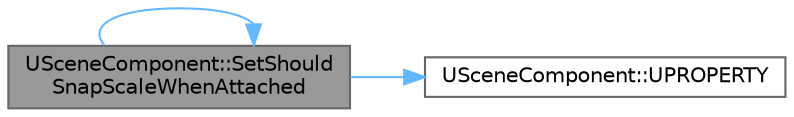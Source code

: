 digraph "USceneComponent::SetShouldSnapScaleWhenAttached"
{
 // INTERACTIVE_SVG=YES
 // LATEX_PDF_SIZE
  bgcolor="transparent";
  edge [fontname=Helvetica,fontsize=10,labelfontname=Helvetica,labelfontsize=10];
  node [fontname=Helvetica,fontsize=10,shape=box,height=0.2,width=0.4];
  rankdir="LR";
  Node1 [id="Node000001",label="USceneComponent::SetShould\lSnapScaleWhenAttached",height=0.2,width=0.4,color="gray40", fillcolor="grey60", style="filled", fontcolor="black",tooltip="Sets bShouldSnapScaleWhenAttached, push model aware."];
  Node1 -> Node1 [id="edge1_Node000001_Node000001",color="steelblue1",style="solid",tooltip=" "];
  Node1 -> Node2 [id="edge2_Node000001_Node000002",color="steelblue1",style="solid",tooltip=" "];
  Node2 [id="Node000002",label="USceneComponent::UPROPERTY",height=0.2,width=0.4,color="grey40", fillcolor="white", style="filled",URL="$d7/dde/classUSceneComponent.html#a54ca5184c4d2fb222789b388cdd5da98",tooltip="Physics Volume in which this SceneComponent is located."];
}
